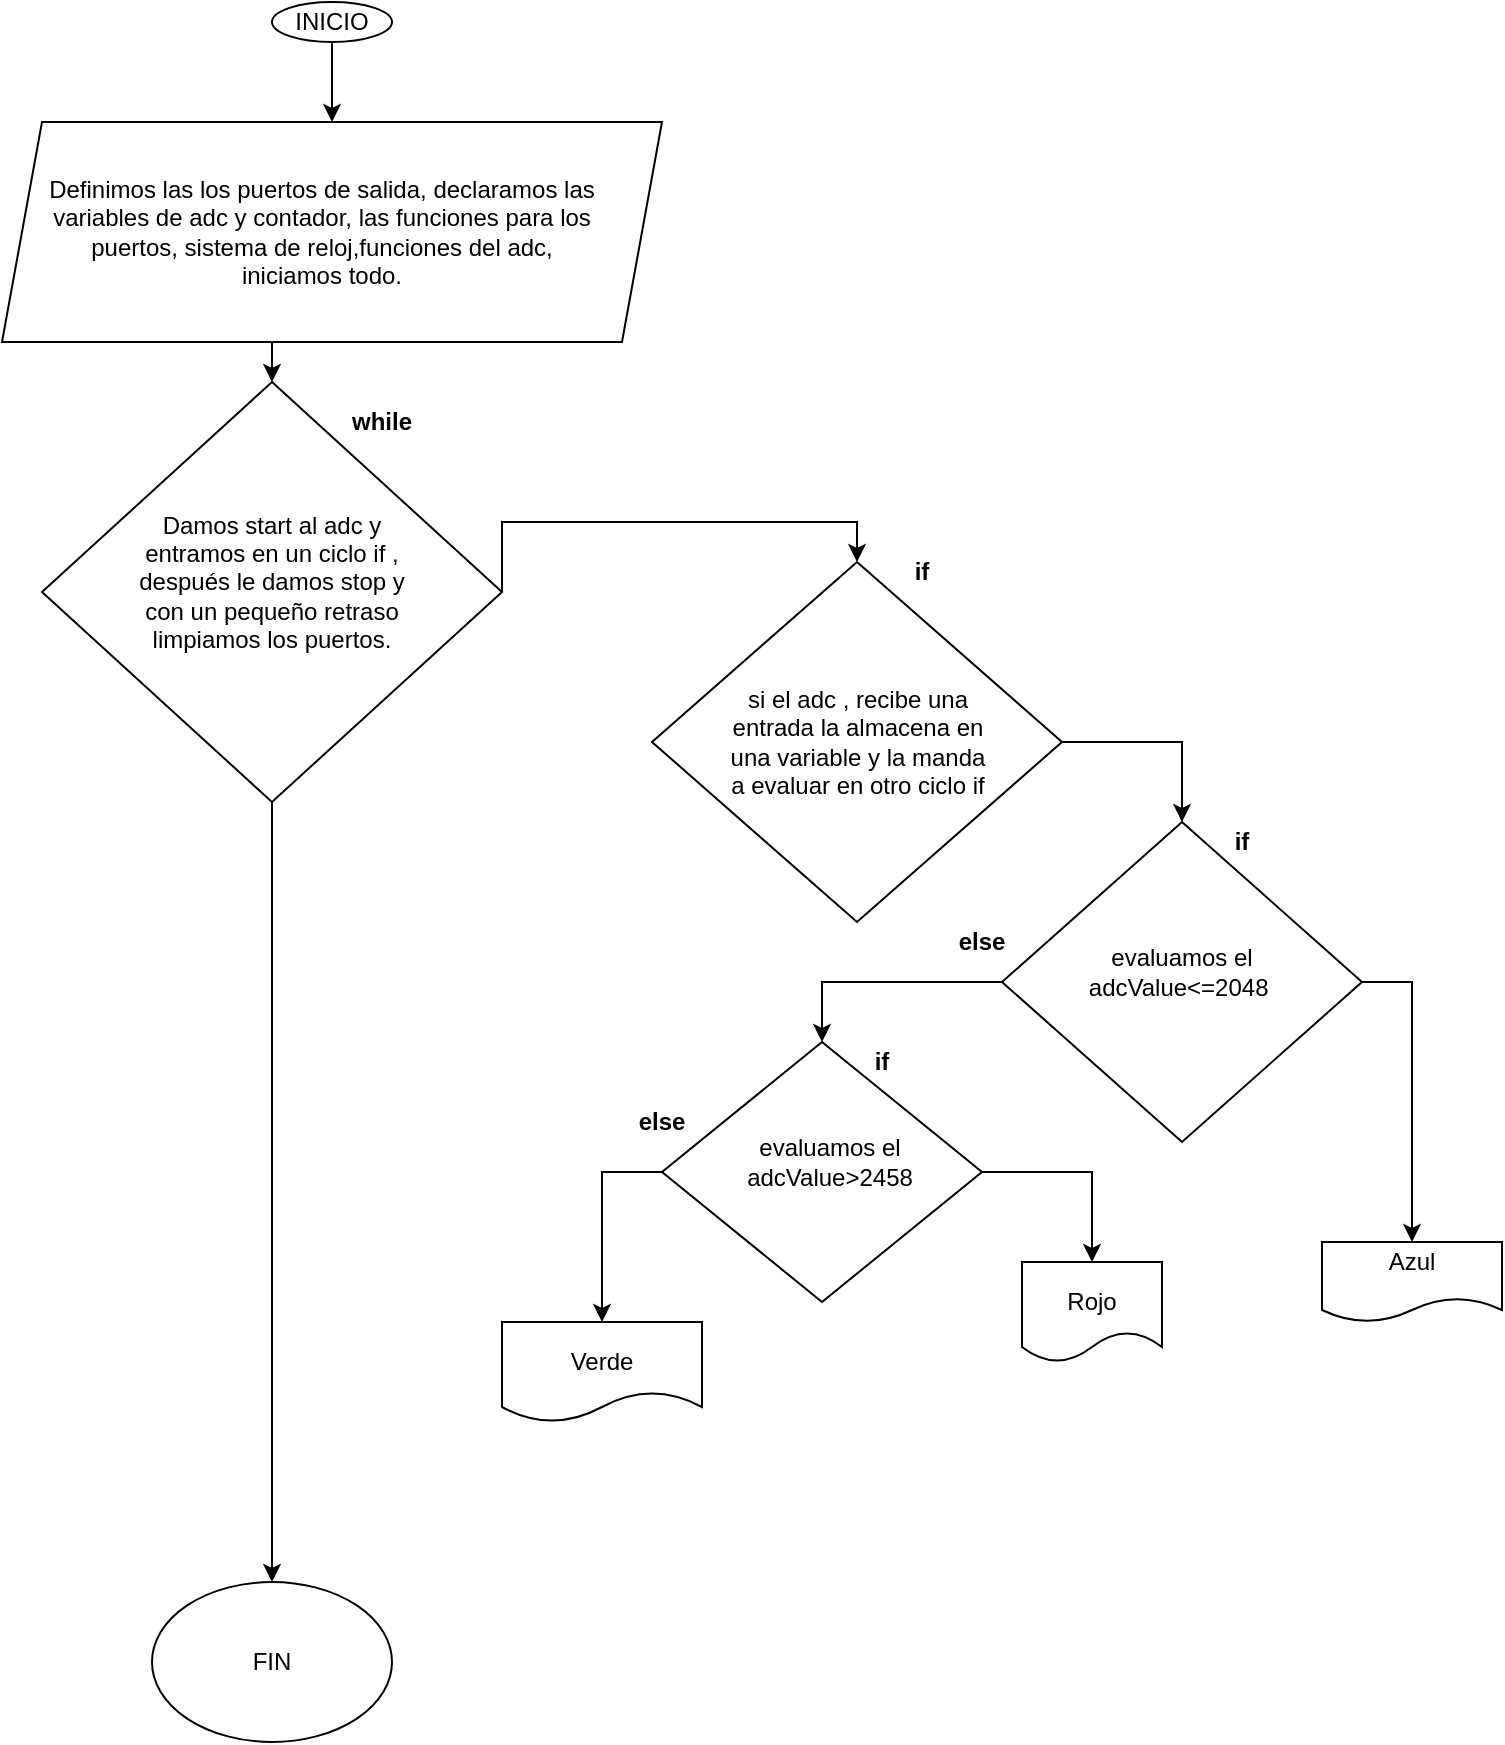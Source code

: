 <mxfile version="13.7.1" type="github">
  <diagram id="C5RBs43oDa-KdzZeNtuy" name="Page-1">
    <mxGraphModel dx="1240" dy="743" grid="1" gridSize="10" guides="1" tooltips="1" connect="1" arrows="1" fold="1" page="1" pageScale="1" pageWidth="827" pageHeight="1169" math="0" shadow="0">
      <root>
        <mxCell id="WIyWlLk6GJQsqaUBKTNV-0" />
        <mxCell id="WIyWlLk6GJQsqaUBKTNV-1" parent="WIyWlLk6GJQsqaUBKTNV-0" />
        <mxCell id="d1IcYzjku8XP-8QEShXr-4" style="edgeStyle=orthogonalEdgeStyle;rounded=0;orthogonalLoop=1;jettySize=auto;html=1;exitX=0.5;exitY=1;exitDx=0;exitDy=0;entryX=0.5;entryY=0;entryDx=0;entryDy=0;" edge="1" parent="WIyWlLk6GJQsqaUBKTNV-1" source="d1IcYzjku8XP-8QEShXr-2" target="d1IcYzjku8XP-8QEShXr-3">
          <mxGeometry relative="1" as="geometry">
            <Array as="points">
              <mxPoint x="235" y="50" />
            </Array>
          </mxGeometry>
        </mxCell>
        <mxCell id="d1IcYzjku8XP-8QEShXr-2" value="" style="ellipse;whiteSpace=wrap;html=1;" vertex="1" parent="WIyWlLk6GJQsqaUBKTNV-1">
          <mxGeometry x="205" y="10" width="60" height="20" as="geometry" />
        </mxCell>
        <mxCell id="d1IcYzjku8XP-8QEShXr-6" style="edgeStyle=orthogonalEdgeStyle;rounded=0;orthogonalLoop=1;jettySize=auto;html=1;exitX=0.5;exitY=1;exitDx=0;exitDy=0;entryX=0.5;entryY=0;entryDx=0;entryDy=0;" edge="1" parent="WIyWlLk6GJQsqaUBKTNV-1" source="d1IcYzjku8XP-8QEShXr-3" target="d1IcYzjku8XP-8QEShXr-5">
          <mxGeometry relative="1" as="geometry" />
        </mxCell>
        <mxCell id="d1IcYzjku8XP-8QEShXr-3" value="" style="shape=parallelogram;perimeter=parallelogramPerimeter;whiteSpace=wrap;html=1;fixedSize=1;" vertex="1" parent="WIyWlLk6GJQsqaUBKTNV-1">
          <mxGeometry x="70" y="70" width="330" height="110" as="geometry" />
        </mxCell>
        <mxCell id="d1IcYzjku8XP-8QEShXr-8" style="edgeStyle=orthogonalEdgeStyle;rounded=0;orthogonalLoop=1;jettySize=auto;html=1;exitX=1;exitY=0.5;exitDx=0;exitDy=0;entryX=0.5;entryY=0;entryDx=0;entryDy=0;" edge="1" parent="WIyWlLk6GJQsqaUBKTNV-1" source="d1IcYzjku8XP-8QEShXr-5" target="d1IcYzjku8XP-8QEShXr-7">
          <mxGeometry relative="1" as="geometry">
            <Array as="points">
              <mxPoint x="320" y="270" />
              <mxPoint x="498" y="270" />
            </Array>
          </mxGeometry>
        </mxCell>
        <mxCell id="d1IcYzjku8XP-8QEShXr-22" style="edgeStyle=orthogonalEdgeStyle;rounded=0;orthogonalLoop=1;jettySize=auto;html=1;exitX=0.5;exitY=1;exitDx=0;exitDy=0;" edge="1" parent="WIyWlLk6GJQsqaUBKTNV-1" source="d1IcYzjku8XP-8QEShXr-5" target="d1IcYzjku8XP-8QEShXr-25">
          <mxGeometry relative="1" as="geometry">
            <mxPoint x="290" y="770" as="targetPoint" />
          </mxGeometry>
        </mxCell>
        <mxCell id="d1IcYzjku8XP-8QEShXr-5" value="" style="rhombus;whiteSpace=wrap;html=1;" vertex="1" parent="WIyWlLk6GJQsqaUBKTNV-1">
          <mxGeometry x="90" y="200" width="230" height="210" as="geometry" />
        </mxCell>
        <mxCell id="d1IcYzjku8XP-8QEShXr-43" style="edgeStyle=orthogonalEdgeStyle;rounded=0;orthogonalLoop=1;jettySize=auto;html=1;exitX=1;exitY=0.5;exitDx=0;exitDy=0;entryX=0.5;entryY=0;entryDx=0;entryDy=0;" edge="1" parent="WIyWlLk6GJQsqaUBKTNV-1" source="d1IcYzjku8XP-8QEShXr-7" target="d1IcYzjku8XP-8QEShXr-12">
          <mxGeometry relative="1" as="geometry" />
        </mxCell>
        <mxCell id="d1IcYzjku8XP-8QEShXr-7" value="" style="rhombus;whiteSpace=wrap;html=1;" vertex="1" parent="WIyWlLk6GJQsqaUBKTNV-1">
          <mxGeometry x="395" y="290" width="205" height="180" as="geometry" />
        </mxCell>
        <mxCell id="d1IcYzjku8XP-8QEShXr-15" style="edgeStyle=orthogonalEdgeStyle;rounded=0;orthogonalLoop=1;jettySize=auto;html=1;exitX=0;exitY=0.5;exitDx=0;exitDy=0;entryX=0.5;entryY=0;entryDx=0;entryDy=0;" edge="1" parent="WIyWlLk6GJQsqaUBKTNV-1" source="d1IcYzjku8XP-8QEShXr-12" target="d1IcYzjku8XP-8QEShXr-14">
          <mxGeometry relative="1" as="geometry" />
        </mxCell>
        <mxCell id="d1IcYzjku8XP-8QEShXr-17" style="edgeStyle=orthogonalEdgeStyle;rounded=0;orthogonalLoop=1;jettySize=auto;html=1;exitX=1;exitY=0.5;exitDx=0;exitDy=0;entryX=0.5;entryY=0;entryDx=0;entryDy=0;" edge="1" parent="WIyWlLk6GJQsqaUBKTNV-1" source="d1IcYzjku8XP-8QEShXr-12" target="d1IcYzjku8XP-8QEShXr-16">
          <mxGeometry relative="1" as="geometry" />
        </mxCell>
        <mxCell id="d1IcYzjku8XP-8QEShXr-12" value="" style="rhombus;whiteSpace=wrap;html=1;" vertex="1" parent="WIyWlLk6GJQsqaUBKTNV-1">
          <mxGeometry x="570" y="420" width="180" height="160" as="geometry" />
        </mxCell>
        <mxCell id="d1IcYzjku8XP-8QEShXr-20" style="edgeStyle=orthogonalEdgeStyle;rounded=0;orthogonalLoop=1;jettySize=auto;html=1;exitX=1;exitY=0.5;exitDx=0;exitDy=0;entryX=0.5;entryY=0;entryDx=0;entryDy=0;" edge="1" parent="WIyWlLk6GJQsqaUBKTNV-1" source="d1IcYzjku8XP-8QEShXr-14" target="d1IcYzjku8XP-8QEShXr-19">
          <mxGeometry relative="1" as="geometry" />
        </mxCell>
        <mxCell id="d1IcYzjku8XP-8QEShXr-21" style="edgeStyle=orthogonalEdgeStyle;rounded=0;orthogonalLoop=1;jettySize=auto;html=1;exitX=0;exitY=0.5;exitDx=0;exitDy=0;entryX=0.5;entryY=0;entryDx=0;entryDy=0;" edge="1" parent="WIyWlLk6GJQsqaUBKTNV-1" source="d1IcYzjku8XP-8QEShXr-14" target="d1IcYzjku8XP-8QEShXr-18">
          <mxGeometry relative="1" as="geometry" />
        </mxCell>
        <mxCell id="d1IcYzjku8XP-8QEShXr-14" value="" style="rhombus;whiteSpace=wrap;html=1;" vertex="1" parent="WIyWlLk6GJQsqaUBKTNV-1">
          <mxGeometry x="400" y="530" width="160" height="130" as="geometry" />
        </mxCell>
        <mxCell id="d1IcYzjku8XP-8QEShXr-16" value="" style="shape=document;whiteSpace=wrap;html=1;boundedLbl=1;" vertex="1" parent="WIyWlLk6GJQsqaUBKTNV-1">
          <mxGeometry x="730" y="630" width="90" height="40" as="geometry" />
        </mxCell>
        <mxCell id="d1IcYzjku8XP-8QEShXr-18" value="" style="shape=document;whiteSpace=wrap;html=1;boundedLbl=1;" vertex="1" parent="WIyWlLk6GJQsqaUBKTNV-1">
          <mxGeometry x="320" y="670" width="100" height="50" as="geometry" />
        </mxCell>
        <mxCell id="d1IcYzjku8XP-8QEShXr-19" value="" style="shape=document;whiteSpace=wrap;html=1;boundedLbl=1;" vertex="1" parent="WIyWlLk6GJQsqaUBKTNV-1">
          <mxGeometry x="580" y="640" width="70" height="50" as="geometry" />
        </mxCell>
        <mxCell id="d1IcYzjku8XP-8QEShXr-25" value="" style="ellipse;whiteSpace=wrap;html=1;" vertex="1" parent="WIyWlLk6GJQsqaUBKTNV-1">
          <mxGeometry x="145" y="800" width="120" height="80" as="geometry" />
        </mxCell>
        <mxCell id="d1IcYzjku8XP-8QEShXr-27" value="INICIO" style="text;html=1;strokeColor=none;fillColor=none;align=center;verticalAlign=middle;whiteSpace=wrap;rounded=0;" vertex="1" parent="WIyWlLk6GJQsqaUBKTNV-1">
          <mxGeometry x="215" y="10" width="40" height="20" as="geometry" />
        </mxCell>
        <mxCell id="d1IcYzjku8XP-8QEShXr-28" value="Definimos las los puertos de salida, declaramos las variables de adc y contador, las funciones para los puertos, sistema de reloj,funciones del adc, iniciamos todo." style="text;html=1;strokeColor=none;fillColor=none;align=center;verticalAlign=middle;whiteSpace=wrap;rounded=0;" vertex="1" parent="WIyWlLk6GJQsqaUBKTNV-1">
          <mxGeometry x="90" y="80" width="280" height="90" as="geometry" />
        </mxCell>
        <mxCell id="d1IcYzjku8XP-8QEShXr-33" value="Damos start al adc y entramos en un ciclo if , después le damos stop y con un pequeño retraso limpiamos los puertos." style="text;html=1;strokeColor=none;fillColor=none;align=center;verticalAlign=middle;whiteSpace=wrap;rounded=0;" vertex="1" parent="WIyWlLk6GJQsqaUBKTNV-1">
          <mxGeometry x="130" y="210" width="150" height="180" as="geometry" />
        </mxCell>
        <mxCell id="d1IcYzjku8XP-8QEShXr-34" value="si el adc , recibe una entrada la almacena en una variable y la manda a evaluar en otro ciclo if" style="text;html=1;strokeColor=none;fillColor=none;align=center;verticalAlign=middle;whiteSpace=wrap;rounded=0;" vertex="1" parent="WIyWlLk6GJQsqaUBKTNV-1">
          <mxGeometry x="432.5" y="340" width="130" height="80" as="geometry" />
        </mxCell>
        <mxCell id="d1IcYzjku8XP-8QEShXr-37" value="evaluamos el adcValue&amp;lt;=2048&amp;nbsp;" style="text;html=1;strokeColor=none;fillColor=none;align=center;verticalAlign=middle;whiteSpace=wrap;rounded=0;" vertex="1" parent="WIyWlLk6GJQsqaUBKTNV-1">
          <mxGeometry x="580" y="450" width="160" height="90" as="geometry" />
        </mxCell>
        <mxCell id="d1IcYzjku8XP-8QEShXr-39" value="Azul" style="text;html=1;strokeColor=none;fillColor=none;align=center;verticalAlign=middle;whiteSpace=wrap;rounded=0;" vertex="1" parent="WIyWlLk6GJQsqaUBKTNV-1">
          <mxGeometry x="755" y="630" width="40" height="20" as="geometry" />
        </mxCell>
        <mxCell id="d1IcYzjku8XP-8QEShXr-40" value="Rojo" style="text;html=1;strokeColor=none;fillColor=none;align=center;verticalAlign=middle;whiteSpace=wrap;rounded=0;" vertex="1" parent="WIyWlLk6GJQsqaUBKTNV-1">
          <mxGeometry x="595" y="650" width="40" height="20" as="geometry" />
        </mxCell>
        <mxCell id="d1IcYzjku8XP-8QEShXr-41" value="Verde" style="text;html=1;strokeColor=none;fillColor=none;align=center;verticalAlign=middle;whiteSpace=wrap;rounded=0;" vertex="1" parent="WIyWlLk6GJQsqaUBKTNV-1">
          <mxGeometry x="350" y="680" width="40" height="20" as="geometry" />
        </mxCell>
        <mxCell id="d1IcYzjku8XP-8QEShXr-42" value="evaluamos el adcValue&amp;gt;2458&lt;br&gt;" style="text;html=1;strokeColor=none;fillColor=none;align=center;verticalAlign=middle;whiteSpace=wrap;rounded=0;" vertex="1" parent="WIyWlLk6GJQsqaUBKTNV-1">
          <mxGeometry x="414" y="540" width="140" height="100" as="geometry" />
        </mxCell>
        <mxCell id="d1IcYzjku8XP-8QEShXr-44" value="FIN" style="text;html=1;strokeColor=none;fillColor=none;align=center;verticalAlign=middle;whiteSpace=wrap;rounded=0;" vertex="1" parent="WIyWlLk6GJQsqaUBKTNV-1">
          <mxGeometry x="185" y="830" width="40" height="20" as="geometry" />
        </mxCell>
        <mxCell id="d1IcYzjku8XP-8QEShXr-47" value="if" style="text;html=1;strokeColor=none;fillColor=none;align=center;verticalAlign=middle;whiteSpace=wrap;rounded=0;fontStyle=1" vertex="1" parent="WIyWlLk6GJQsqaUBKTNV-1">
          <mxGeometry x="510" y="280" width="40" height="30" as="geometry" />
        </mxCell>
        <mxCell id="d1IcYzjku8XP-8QEShXr-48" value="&lt;b&gt;while&lt;/b&gt;" style="text;html=1;strokeColor=none;fillColor=none;align=center;verticalAlign=middle;whiteSpace=wrap;rounded=0;" vertex="1" parent="WIyWlLk6GJQsqaUBKTNV-1">
          <mxGeometry x="240" y="210" width="40" height="20" as="geometry" />
        </mxCell>
        <mxCell id="d1IcYzjku8XP-8QEShXr-49" value="&lt;b&gt;if&lt;/b&gt;" style="text;html=1;strokeColor=none;fillColor=none;align=center;verticalAlign=middle;whiteSpace=wrap;rounded=0;" vertex="1" parent="WIyWlLk6GJQsqaUBKTNV-1">
          <mxGeometry x="670" y="420" width="40" height="20" as="geometry" />
        </mxCell>
        <mxCell id="d1IcYzjku8XP-8QEShXr-50" value="&lt;b&gt;else&lt;/b&gt;" style="text;html=1;strokeColor=none;fillColor=none;align=center;verticalAlign=middle;whiteSpace=wrap;rounded=0;" vertex="1" parent="WIyWlLk6GJQsqaUBKTNV-1">
          <mxGeometry x="540" y="470" width="40" height="20" as="geometry" />
        </mxCell>
        <mxCell id="d1IcYzjku8XP-8QEShXr-51" value="&lt;b&gt;if&lt;/b&gt;" style="text;html=1;strokeColor=none;fillColor=none;align=center;verticalAlign=middle;whiteSpace=wrap;rounded=0;" vertex="1" parent="WIyWlLk6GJQsqaUBKTNV-1">
          <mxGeometry x="490" y="530" width="40" height="20" as="geometry" />
        </mxCell>
        <mxCell id="d1IcYzjku8XP-8QEShXr-52" value="&lt;b&gt;else&lt;/b&gt;" style="text;html=1;strokeColor=none;fillColor=none;align=center;verticalAlign=middle;whiteSpace=wrap;rounded=0;" vertex="1" parent="WIyWlLk6GJQsqaUBKTNV-1">
          <mxGeometry x="380" y="560" width="40" height="20" as="geometry" />
        </mxCell>
      </root>
    </mxGraphModel>
  </diagram>
</mxfile>
